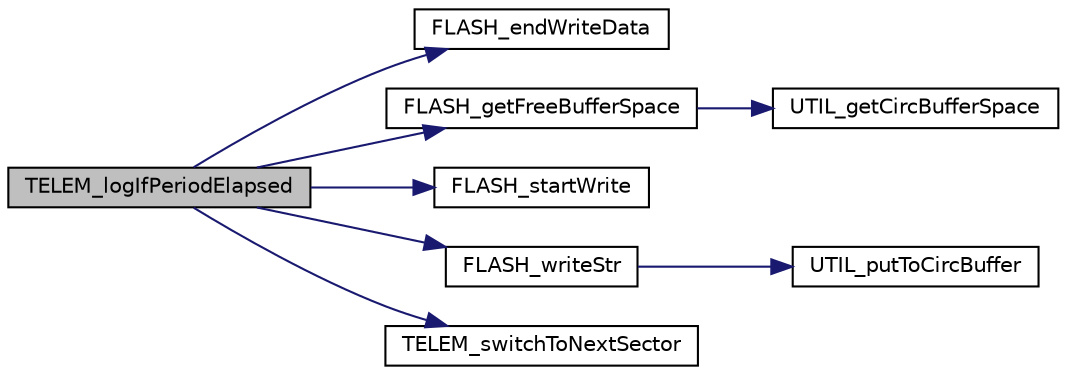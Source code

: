 digraph "TELEM_logIfPeriodElapsed"
{
 // LATEX_PDF_SIZE
  edge [fontname="Helvetica",fontsize="10",labelfontname="Helvetica",labelfontsize="10"];
  node [fontname="Helvetica",fontsize="10",shape=record];
  rankdir="LR";
  Node1 [label="TELEM_logIfPeriodElapsed",height=0.2,width=0.4,color="black", fillcolor="grey75", style="filled", fontcolor="black",tooltip=" "];
  Node1 -> Node2 [color="midnightblue",fontsize="10",style="solid"];
  Node2 [label="FLASH_endWriteData",height=0.2,width=0.4,color="black", fillcolor="white", style="filled",URL="$flash_8c.html#a0b3d79861b7d646ad91d6a082da372a9",tooltip=" "];
  Node1 -> Node3 [color="midnightblue",fontsize="10",style="solid"];
  Node3 [label="FLASH_getFreeBufferSpace",height=0.2,width=0.4,color="black", fillcolor="white", style="filled",URL="$flash_8c.html#aa3eaac921595e047fe32924ca57a8a68",tooltip=" "];
  Node3 -> Node4 [color="midnightblue",fontsize="10",style="solid"];
  Node4 [label="UTIL_getCircBufferSpace",height=0.2,width=0.4,color="black", fillcolor="white", style="filled",URL="$util_8c.html#a2ed6f1c2ee8692e42e759920040e63d5",tooltip=" "];
  Node1 -> Node5 [color="midnightblue",fontsize="10",style="solid"];
  Node5 [label="FLASH_startWrite",height=0.2,width=0.4,color="black", fillcolor="white", style="filled",URL="$flash_8c.html#ad22a0c7cf5ff4b7669394986fd889df7",tooltip=" "];
  Node1 -> Node6 [color="midnightblue",fontsize="10",style="solid"];
  Node6 [label="FLASH_writeStr",height=0.2,width=0.4,color="black", fillcolor="white", style="filled",URL="$flash_8c.html#a824adb1e4989c662e38cb5238726330e",tooltip=" "];
  Node6 -> Node7 [color="midnightblue",fontsize="10",style="solid"];
  Node7 [label="UTIL_putToCircBuffer",height=0.2,width=0.4,color="black", fillcolor="white", style="filled",URL="$util_8c.html#adcd1908fd8788c7dd4bc84201269d89d",tooltip=" "];
  Node1 -> Node8 [color="midnightblue",fontsize="10",style="solid"];
  Node8 [label="TELEM_switchToNextSector",height=0.2,width=0.4,color="black", fillcolor="white", style="filled",URL="$telem_8h.html#ac0eda9b095239d8d142edd2bf41adf57",tooltip=" "];
}
